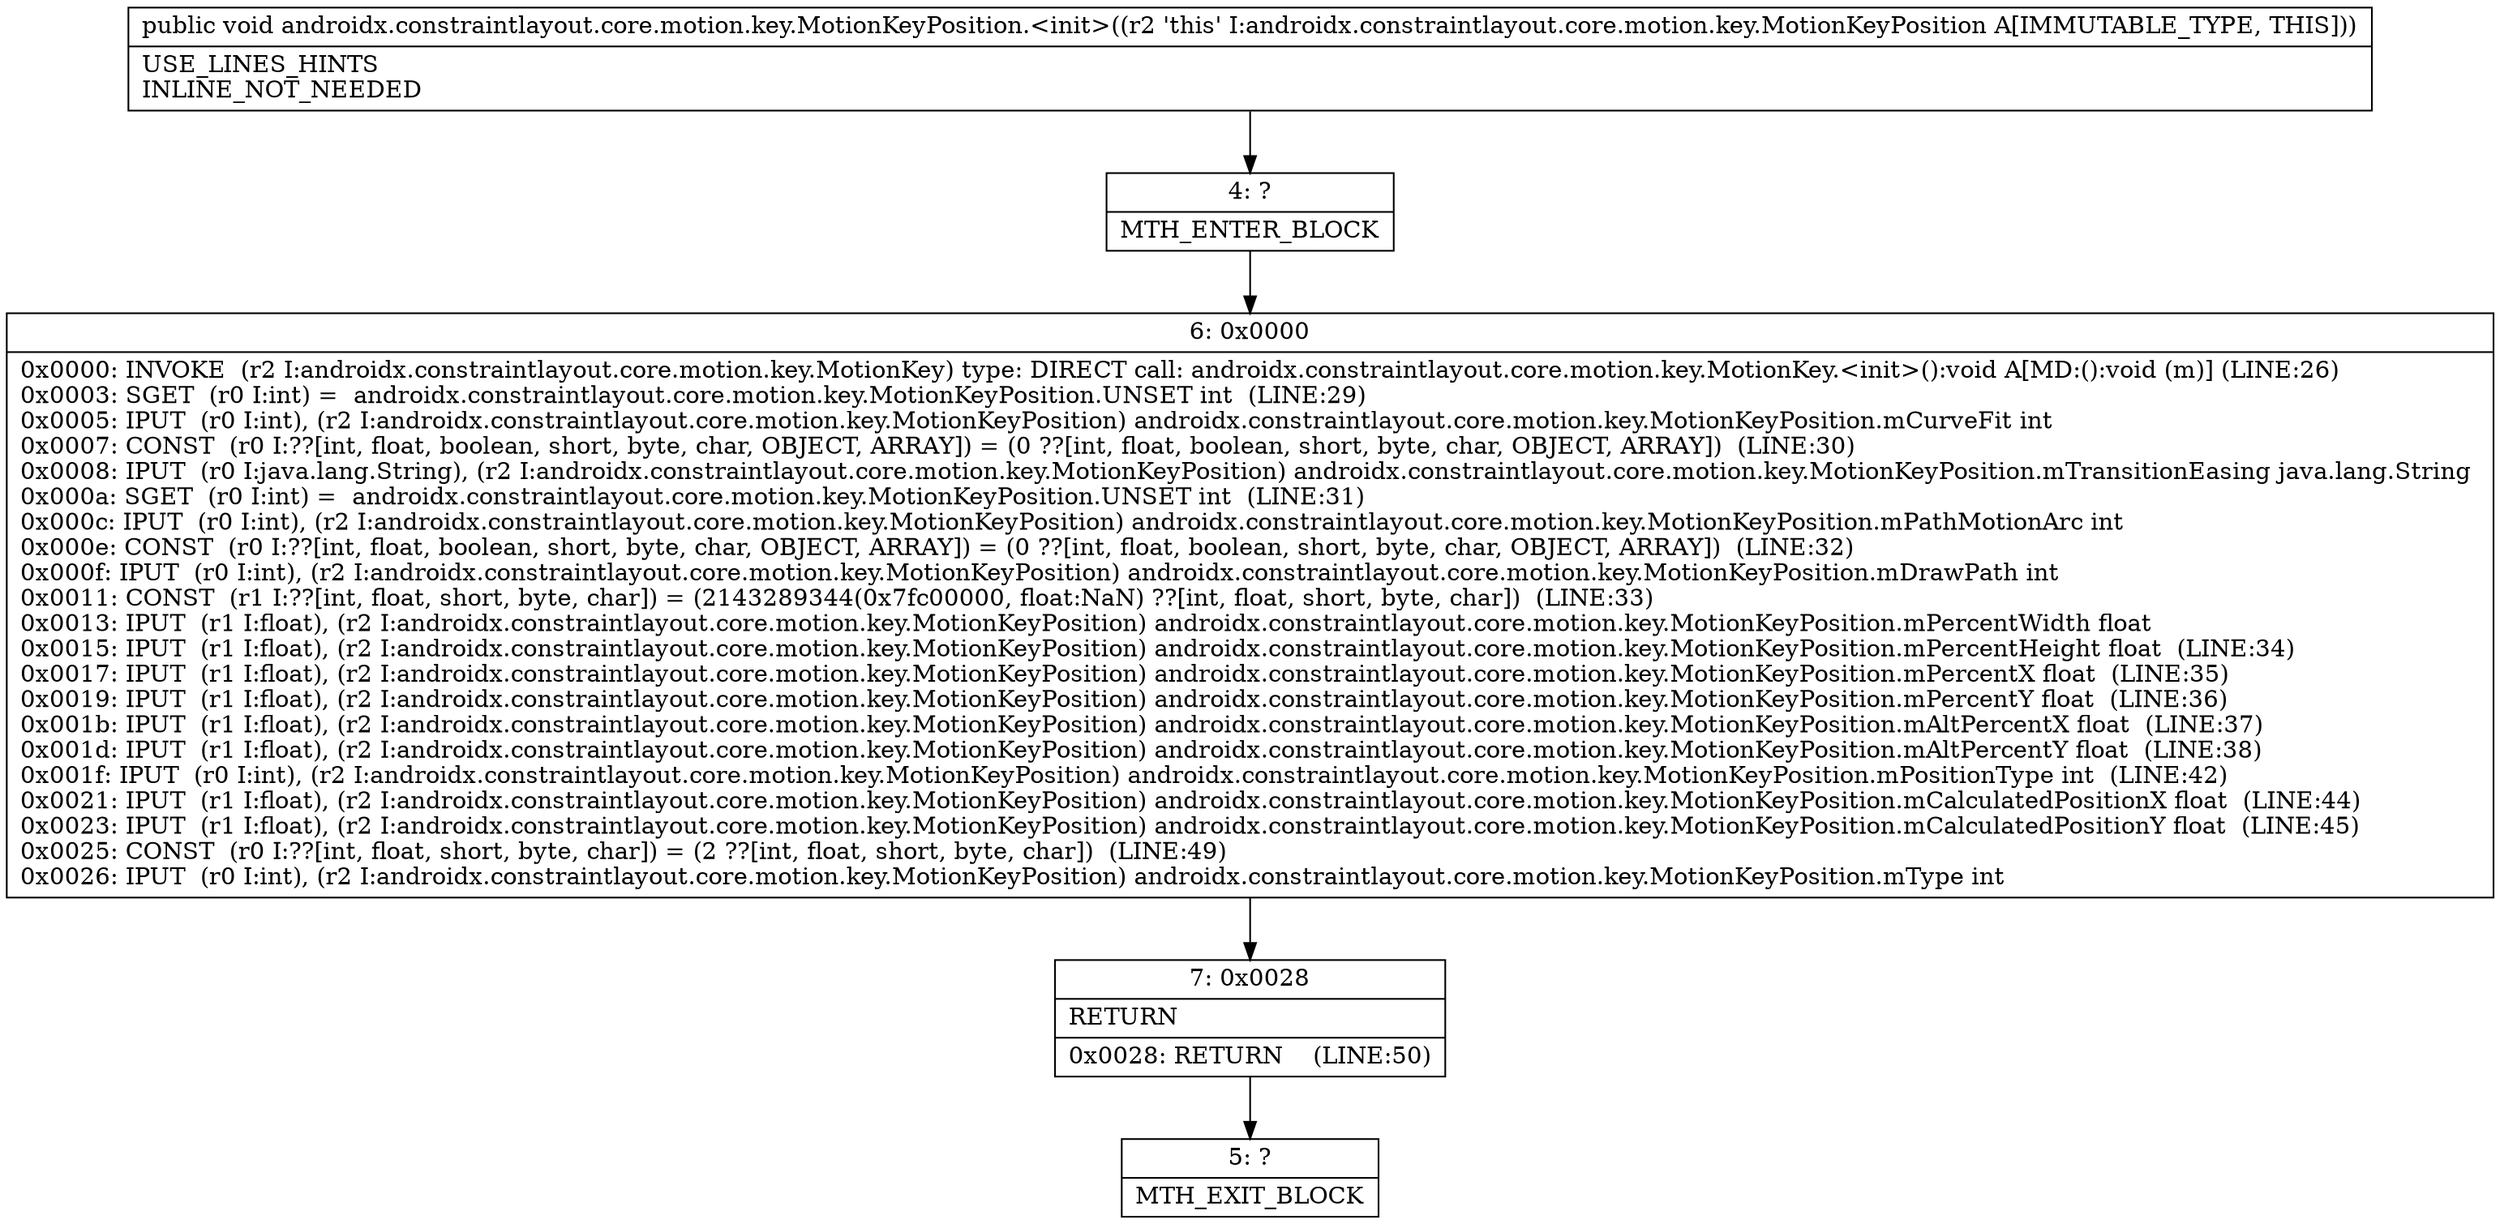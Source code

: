 digraph "CFG forandroidx.constraintlayout.core.motion.key.MotionKeyPosition.\<init\>()V" {
Node_4 [shape=record,label="{4\:\ ?|MTH_ENTER_BLOCK\l}"];
Node_6 [shape=record,label="{6\:\ 0x0000|0x0000: INVOKE  (r2 I:androidx.constraintlayout.core.motion.key.MotionKey) type: DIRECT call: androidx.constraintlayout.core.motion.key.MotionKey.\<init\>():void A[MD:():void (m)] (LINE:26)\l0x0003: SGET  (r0 I:int) =  androidx.constraintlayout.core.motion.key.MotionKeyPosition.UNSET int  (LINE:29)\l0x0005: IPUT  (r0 I:int), (r2 I:androidx.constraintlayout.core.motion.key.MotionKeyPosition) androidx.constraintlayout.core.motion.key.MotionKeyPosition.mCurveFit int \l0x0007: CONST  (r0 I:??[int, float, boolean, short, byte, char, OBJECT, ARRAY]) = (0 ??[int, float, boolean, short, byte, char, OBJECT, ARRAY])  (LINE:30)\l0x0008: IPUT  (r0 I:java.lang.String), (r2 I:androidx.constraintlayout.core.motion.key.MotionKeyPosition) androidx.constraintlayout.core.motion.key.MotionKeyPosition.mTransitionEasing java.lang.String \l0x000a: SGET  (r0 I:int) =  androidx.constraintlayout.core.motion.key.MotionKeyPosition.UNSET int  (LINE:31)\l0x000c: IPUT  (r0 I:int), (r2 I:androidx.constraintlayout.core.motion.key.MotionKeyPosition) androidx.constraintlayout.core.motion.key.MotionKeyPosition.mPathMotionArc int \l0x000e: CONST  (r0 I:??[int, float, boolean, short, byte, char, OBJECT, ARRAY]) = (0 ??[int, float, boolean, short, byte, char, OBJECT, ARRAY])  (LINE:32)\l0x000f: IPUT  (r0 I:int), (r2 I:androidx.constraintlayout.core.motion.key.MotionKeyPosition) androidx.constraintlayout.core.motion.key.MotionKeyPosition.mDrawPath int \l0x0011: CONST  (r1 I:??[int, float, short, byte, char]) = (2143289344(0x7fc00000, float:NaN) ??[int, float, short, byte, char])  (LINE:33)\l0x0013: IPUT  (r1 I:float), (r2 I:androidx.constraintlayout.core.motion.key.MotionKeyPosition) androidx.constraintlayout.core.motion.key.MotionKeyPosition.mPercentWidth float \l0x0015: IPUT  (r1 I:float), (r2 I:androidx.constraintlayout.core.motion.key.MotionKeyPosition) androidx.constraintlayout.core.motion.key.MotionKeyPosition.mPercentHeight float  (LINE:34)\l0x0017: IPUT  (r1 I:float), (r2 I:androidx.constraintlayout.core.motion.key.MotionKeyPosition) androidx.constraintlayout.core.motion.key.MotionKeyPosition.mPercentX float  (LINE:35)\l0x0019: IPUT  (r1 I:float), (r2 I:androidx.constraintlayout.core.motion.key.MotionKeyPosition) androidx.constraintlayout.core.motion.key.MotionKeyPosition.mPercentY float  (LINE:36)\l0x001b: IPUT  (r1 I:float), (r2 I:androidx.constraintlayout.core.motion.key.MotionKeyPosition) androidx.constraintlayout.core.motion.key.MotionKeyPosition.mAltPercentX float  (LINE:37)\l0x001d: IPUT  (r1 I:float), (r2 I:androidx.constraintlayout.core.motion.key.MotionKeyPosition) androidx.constraintlayout.core.motion.key.MotionKeyPosition.mAltPercentY float  (LINE:38)\l0x001f: IPUT  (r0 I:int), (r2 I:androidx.constraintlayout.core.motion.key.MotionKeyPosition) androidx.constraintlayout.core.motion.key.MotionKeyPosition.mPositionType int  (LINE:42)\l0x0021: IPUT  (r1 I:float), (r2 I:androidx.constraintlayout.core.motion.key.MotionKeyPosition) androidx.constraintlayout.core.motion.key.MotionKeyPosition.mCalculatedPositionX float  (LINE:44)\l0x0023: IPUT  (r1 I:float), (r2 I:androidx.constraintlayout.core.motion.key.MotionKeyPosition) androidx.constraintlayout.core.motion.key.MotionKeyPosition.mCalculatedPositionY float  (LINE:45)\l0x0025: CONST  (r0 I:??[int, float, short, byte, char]) = (2 ??[int, float, short, byte, char])  (LINE:49)\l0x0026: IPUT  (r0 I:int), (r2 I:androidx.constraintlayout.core.motion.key.MotionKeyPosition) androidx.constraintlayout.core.motion.key.MotionKeyPosition.mType int \l}"];
Node_7 [shape=record,label="{7\:\ 0x0028|RETURN\l|0x0028: RETURN    (LINE:50)\l}"];
Node_5 [shape=record,label="{5\:\ ?|MTH_EXIT_BLOCK\l}"];
MethodNode[shape=record,label="{public void androidx.constraintlayout.core.motion.key.MotionKeyPosition.\<init\>((r2 'this' I:androidx.constraintlayout.core.motion.key.MotionKeyPosition A[IMMUTABLE_TYPE, THIS]))  | USE_LINES_HINTS\lINLINE_NOT_NEEDED\l}"];
MethodNode -> Node_4;Node_4 -> Node_6;
Node_6 -> Node_7;
Node_7 -> Node_5;
}

